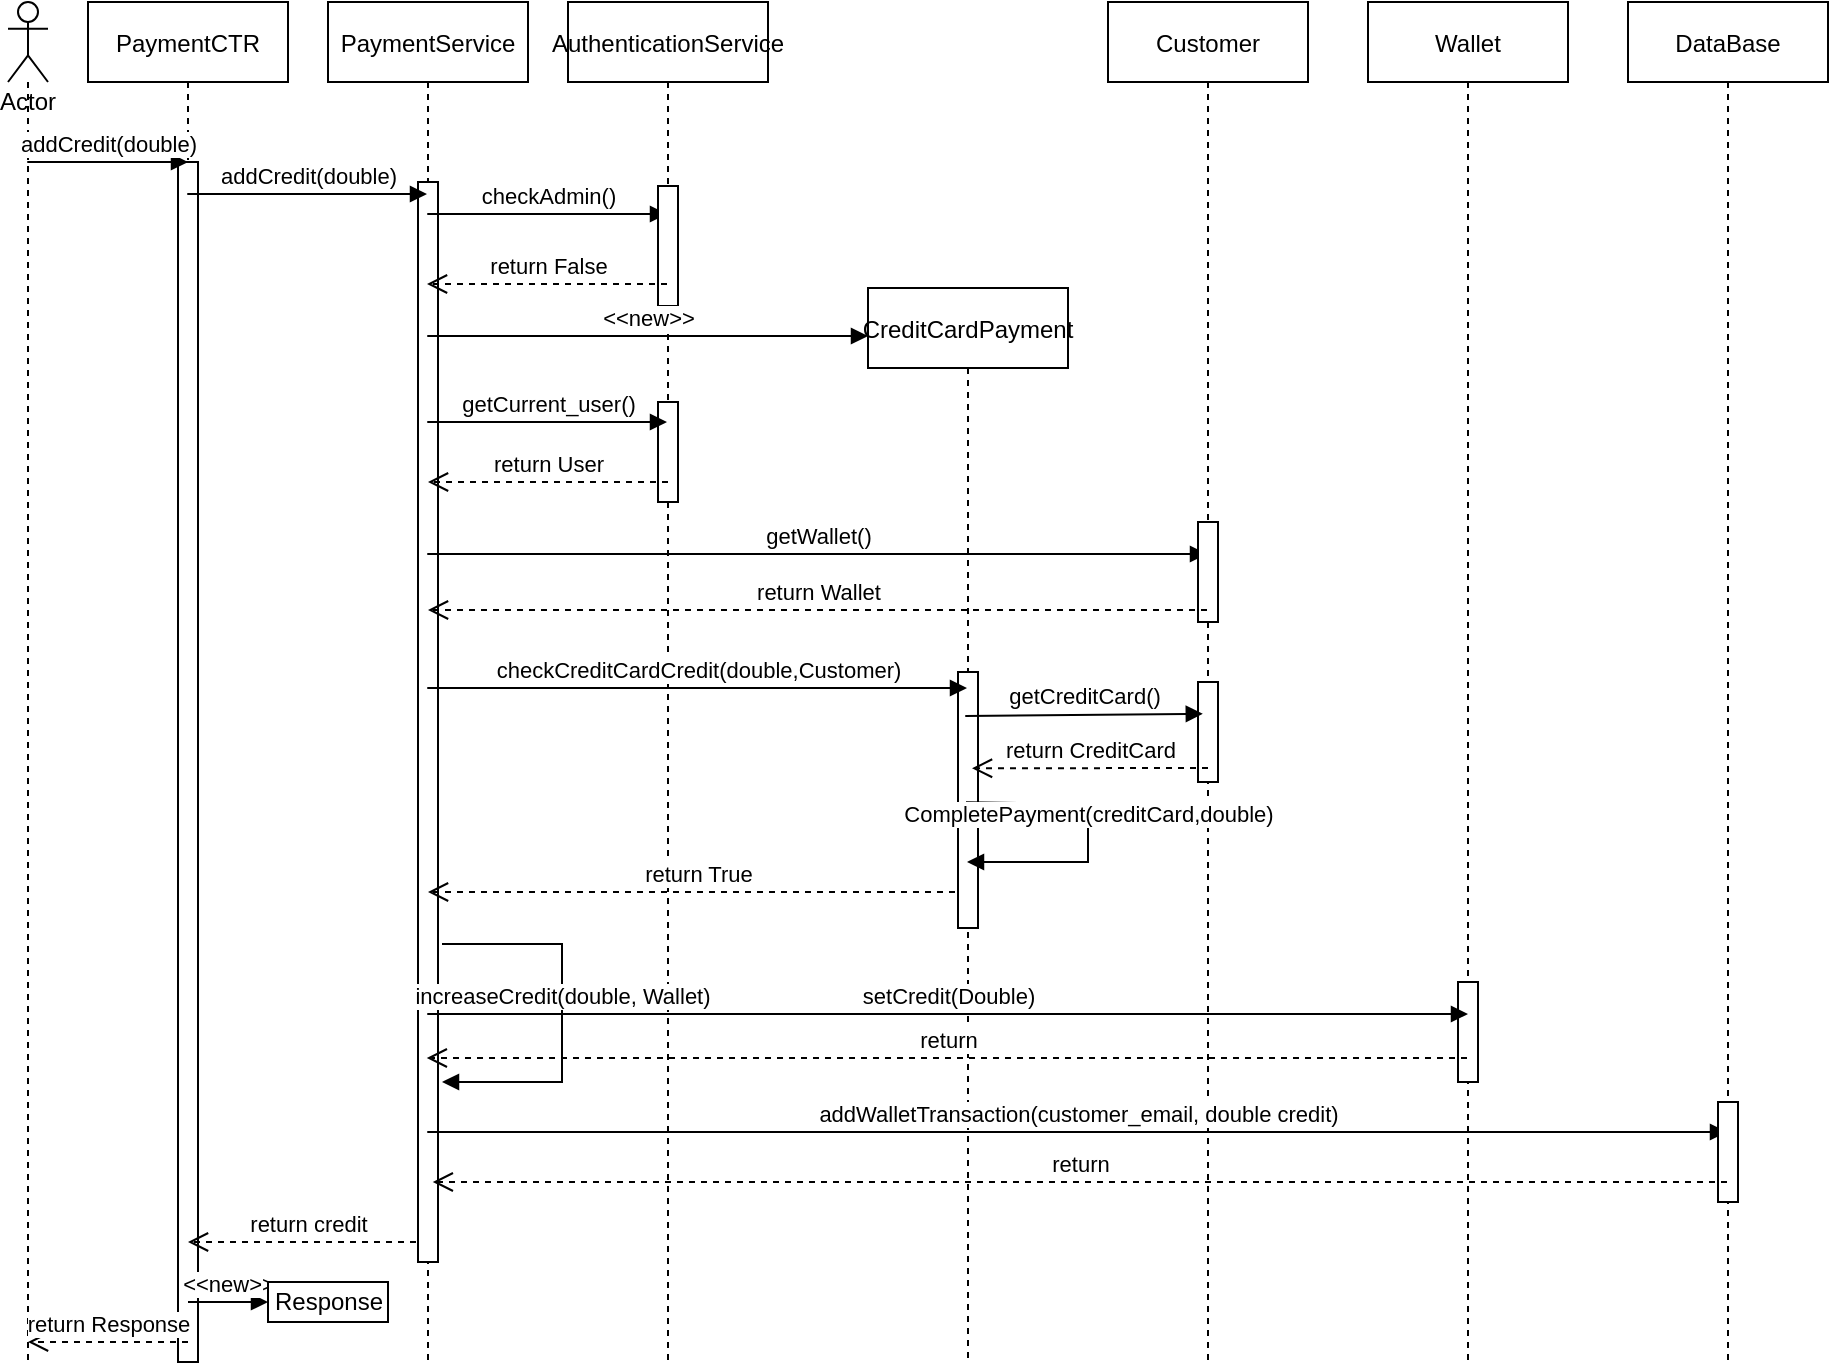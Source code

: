 <mxfile version="20.6.2" type="device"><diagram id="kgpKYQtTHZ0yAKxKKP6v" name="Page-1"><mxGraphModel dx="1096" dy="1222" grid="1" gridSize="10" guides="1" tooltips="1" connect="1" arrows="1" fold="1" page="1" pageScale="1" pageWidth="850" pageHeight="1100" math="0" shadow="0"><root><mxCell id="0"/><mxCell id="1" parent="0"/><mxCell id="3nuBFxr9cyL0pnOWT2aG-5" value="PaymentCTR" style="shape=umlLifeline;perimeter=lifelinePerimeter;container=1;collapsible=0;recursiveResize=0;rounded=0;shadow=0;strokeWidth=1;" parent="1" vertex="1"><mxGeometry x="70" y="80" width="100" height="680" as="geometry"/></mxCell><mxCell id="MvURda6N8E0hxzCF8oAF-39" value="" style="html=1;points=[];perimeter=orthogonalPerimeter;" vertex="1" parent="3nuBFxr9cyL0pnOWT2aG-5"><mxGeometry x="45" y="80" width="10" height="600" as="geometry"/></mxCell><mxCell id="7N9brSqUSSsWN5RgpCvU-1" value="Actor" style="shape=umlLifeline;participant=umlActor;perimeter=lifelinePerimeter;whiteSpace=wrap;html=1;container=1;collapsible=0;recursiveResize=0;verticalAlign=top;spacingTop=36;outlineConnect=0;" parent="1" vertex="1"><mxGeometry x="30" y="80" width="20" height="680" as="geometry"/></mxCell><mxCell id="7N9brSqUSSsWN5RgpCvU-2" value="addCredit(double)" style="html=1;verticalAlign=bottom;endArrow=block;rounded=0;" parent="1" edge="1"><mxGeometry width="80" relative="1" as="geometry"><mxPoint x="39.63" y="160" as="sourcePoint"/><mxPoint x="120" y="160" as="targetPoint"/></mxGeometry></mxCell><mxCell id="MvURda6N8E0hxzCF8oAF-1" value="PaymentService" style="shape=umlLifeline;perimeter=lifelinePerimeter;container=1;collapsible=0;recursiveResize=0;rounded=0;shadow=0;strokeWidth=1;" vertex="1" parent="1"><mxGeometry x="190" y="80" width="100" height="680" as="geometry"/></mxCell><mxCell id="MvURda6N8E0hxzCF8oAF-32" value="return credit" style="html=1;verticalAlign=bottom;endArrow=open;dashed=1;endSize=8;rounded=0;" edge="1" parent="MvURda6N8E0hxzCF8oAF-1"><mxGeometry relative="1" as="geometry"><mxPoint x="50" y="620" as="sourcePoint"/><mxPoint x="-70" y="620" as="targetPoint"/></mxGeometry></mxCell><mxCell id="MvURda6N8E0hxzCF8oAF-40" value="" style="html=1;points=[];perimeter=orthogonalPerimeter;" vertex="1" parent="MvURda6N8E0hxzCF8oAF-1"><mxGeometry x="45" y="90" width="10" height="540" as="geometry"/></mxCell><mxCell id="MvURda6N8E0hxzCF8oAF-2" value="addCredit(double)" style="html=1;verticalAlign=bottom;endArrow=block;rounded=0;" edge="1" parent="1" target="MvURda6N8E0hxzCF8oAF-1"><mxGeometry width="80" relative="1" as="geometry"><mxPoint x="119.63" y="176" as="sourcePoint"/><mxPoint x="200" y="176" as="targetPoint"/></mxGeometry></mxCell><mxCell id="MvURda6N8E0hxzCF8oAF-3" value="checkAdmin()" style="html=1;verticalAlign=bottom;endArrow=block;rounded=0;" edge="1" parent="1"><mxGeometry width="80" relative="1" as="geometry"><mxPoint x="239.63" y="186" as="sourcePoint"/><mxPoint x="359.5" y="186" as="targetPoint"/></mxGeometry></mxCell><mxCell id="MvURda6N8E0hxzCF8oAF-5" value="AuthenticationService" style="shape=umlLifeline;perimeter=lifelinePerimeter;container=1;collapsible=0;recursiveResize=0;rounded=0;shadow=0;strokeWidth=1;" vertex="1" parent="1"><mxGeometry x="310" y="80" width="100" height="680" as="geometry"/></mxCell><mxCell id="MvURda6N8E0hxzCF8oAF-41" value="" style="html=1;points=[];perimeter=orthogonalPerimeter;" vertex="1" parent="MvURda6N8E0hxzCF8oAF-5"><mxGeometry x="45" y="92" width="10" height="60" as="geometry"/></mxCell><mxCell id="MvURda6N8E0hxzCF8oAF-42" value="" style="html=1;points=[];perimeter=orthogonalPerimeter;" vertex="1" parent="MvURda6N8E0hxzCF8oAF-5"><mxGeometry x="45" y="200" width="10" height="50" as="geometry"/></mxCell><mxCell id="MvURda6N8E0hxzCF8oAF-9" value="return False" style="html=1;verticalAlign=bottom;endArrow=open;dashed=1;endSize=8;rounded=0;" edge="1" parent="1"><mxGeometry relative="1" as="geometry"><mxPoint x="359.5" y="221" as="sourcePoint"/><mxPoint x="239.5" y="221" as="targetPoint"/></mxGeometry></mxCell><mxCell id="MvURda6N8E0hxzCF8oAF-10" value="&amp;lt;&amp;lt;new&amp;gt;&amp;gt;" style="html=1;verticalAlign=bottom;endArrow=block;rounded=0;" edge="1" parent="1"><mxGeometry width="80" relative="1" as="geometry"><mxPoint x="239.63" y="247" as="sourcePoint"/><mxPoint x="460" y="247" as="targetPoint"/></mxGeometry></mxCell><mxCell id="MvURda6N8E0hxzCF8oAF-11" value="CreditCardPayment" style="shape=umlLifeline;perimeter=lifelinePerimeter;container=1;collapsible=0;recursiveResize=0;rounded=0;shadow=0;strokeWidth=1;" vertex="1" parent="1"><mxGeometry x="460" y="223" width="100" height="537" as="geometry"/></mxCell><mxCell id="MvURda6N8E0hxzCF8oAF-24" value="return True" style="html=1;verticalAlign=bottom;endArrow=open;dashed=1;endSize=8;rounded=0;" edge="1" parent="MvURda6N8E0hxzCF8oAF-11" target="MvURda6N8E0hxzCF8oAF-1"><mxGeometry relative="1" as="geometry"><mxPoint x="49.5" y="302.0" as="sourcePoint"/><mxPoint x="-100" y="302" as="targetPoint"/></mxGeometry></mxCell><mxCell id="MvURda6N8E0hxzCF8oAF-47" value="" style="html=1;points=[];perimeter=orthogonalPerimeter;" vertex="1" parent="MvURda6N8E0hxzCF8oAF-11"><mxGeometry x="45" y="192" width="10" height="128" as="geometry"/></mxCell><mxCell id="MvURda6N8E0hxzCF8oAF-12" value="getCurrent_user()" style="html=1;verticalAlign=bottom;endArrow=block;rounded=0;" edge="1" parent="1" target="MvURda6N8E0hxzCF8oAF-5"><mxGeometry width="80" relative="1" as="geometry"><mxPoint x="239.63" y="290" as="sourcePoint"/><mxPoint x="640" y="290" as="targetPoint"/></mxGeometry></mxCell><mxCell id="MvURda6N8E0hxzCF8oAF-14" value="return User" style="html=1;verticalAlign=bottom;endArrow=open;dashed=1;endSize=8;rounded=0;" edge="1" parent="1"><mxGeometry relative="1" as="geometry"><mxPoint x="360" y="320" as="sourcePoint"/><mxPoint x="240" y="320" as="targetPoint"/></mxGeometry></mxCell><mxCell id="MvURda6N8E0hxzCF8oAF-15" value="getWallet()" style="html=1;verticalAlign=bottom;endArrow=block;rounded=0;" edge="1" parent="1" target="MvURda6N8E0hxzCF8oAF-16"><mxGeometry width="80" relative="1" as="geometry"><mxPoint x="239.63" y="356" as="sourcePoint"/><mxPoint x="760" y="360" as="targetPoint"/></mxGeometry></mxCell><mxCell id="MvURda6N8E0hxzCF8oAF-16" value="Customer" style="shape=umlLifeline;perimeter=lifelinePerimeter;container=1;collapsible=0;recursiveResize=0;rounded=0;shadow=0;strokeWidth=1;" vertex="1" parent="1"><mxGeometry x="580" y="80" width="100" height="680" as="geometry"/></mxCell><mxCell id="MvURda6N8E0hxzCF8oAF-43" value="" style="html=1;points=[];perimeter=orthogonalPerimeter;" vertex="1" parent="MvURda6N8E0hxzCF8oAF-16"><mxGeometry x="45" y="260" width="10" height="50" as="geometry"/></mxCell><mxCell id="MvURda6N8E0hxzCF8oAF-44" value="" style="html=1;points=[];perimeter=orthogonalPerimeter;" vertex="1" parent="MvURda6N8E0hxzCF8oAF-16"><mxGeometry x="45" y="340" width="10" height="50" as="geometry"/></mxCell><mxCell id="MvURda6N8E0hxzCF8oAF-17" value="return Wallet" style="html=1;verticalAlign=bottom;endArrow=open;dashed=1;endSize=8;rounded=0;" edge="1" parent="1" source="MvURda6N8E0hxzCF8oAF-16"><mxGeometry relative="1" as="geometry"><mxPoint x="639.5" y="384" as="sourcePoint"/><mxPoint x="240" y="384" as="targetPoint"/></mxGeometry></mxCell><mxCell id="MvURda6N8E0hxzCF8oAF-18" value="checkCreditCardCredit(double,Customer)" style="html=1;verticalAlign=bottom;endArrow=block;rounded=0;" edge="1" parent="1" target="MvURda6N8E0hxzCF8oAF-11"><mxGeometry width="80" relative="1" as="geometry"><mxPoint x="239.63" y="423" as="sourcePoint"/><mxPoint x="460" y="423" as="targetPoint"/></mxGeometry></mxCell><mxCell id="MvURda6N8E0hxzCF8oAF-19" value="return CreditCard" style="html=1;verticalAlign=bottom;endArrow=open;dashed=1;endSize=8;rounded=0;entryX=0.52;entryY=0.726;entryDx=0;entryDy=0;entryPerimeter=0;" edge="1" parent="1"><mxGeometry relative="1" as="geometry"><mxPoint x="630" y="463" as="sourcePoint"/><mxPoint x="512" y="463.142" as="targetPoint"/></mxGeometry></mxCell><mxCell id="MvURda6N8E0hxzCF8oAF-20" value="getCreditCard()" style="html=1;verticalAlign=bottom;endArrow=block;rounded=0;entryX=0.474;entryY=0.845;entryDx=0;entryDy=0;entryPerimeter=0;" edge="1" parent="1"><mxGeometry width="80" relative="1" as="geometry"><mxPoint x="508.63" y="437" as="sourcePoint"/><mxPoint x="627.4" y="435.9" as="targetPoint"/></mxGeometry></mxCell><mxCell id="MvURda6N8E0hxzCF8oAF-23" value="CompletePayment(creditCard,double)" style="html=1;verticalAlign=bottom;endArrow=block;rounded=0;exitX=0.49;exitY=0.808;exitDx=0;exitDy=0;exitPerimeter=0;" edge="1" parent="1"><mxGeometry width="80" relative="1" as="geometry"><mxPoint x="509" y="480.136" as="sourcePoint"/><mxPoint x="509.5" y="510" as="targetPoint"/><Array as="points"><mxPoint x="570" y="481"/><mxPoint x="570" y="510"/></Array></mxGeometry></mxCell><mxCell id="MvURda6N8E0hxzCF8oAF-25" value="increaseCredit(double, Wallet)" style="html=1;verticalAlign=bottom;endArrow=block;rounded=0;" edge="1" parent="1"><mxGeometry width="80" relative="1" as="geometry"><mxPoint x="247" y="551" as="sourcePoint"/><mxPoint x="247" y="620" as="targetPoint"/><Array as="points"><mxPoint x="307" y="551"/><mxPoint x="307" y="620"/></Array></mxGeometry></mxCell><mxCell id="MvURda6N8E0hxzCF8oAF-26" value="Wallet" style="shape=umlLifeline;perimeter=lifelinePerimeter;container=1;collapsible=0;recursiveResize=0;rounded=0;shadow=0;strokeWidth=1;" vertex="1" parent="1"><mxGeometry x="710" y="80" width="100" height="680" as="geometry"/></mxCell><mxCell id="MvURda6N8E0hxzCF8oAF-45" value="" style="html=1;points=[];perimeter=orthogonalPerimeter;" vertex="1" parent="MvURda6N8E0hxzCF8oAF-26"><mxGeometry x="45" y="490" width="10" height="50" as="geometry"/></mxCell><mxCell id="MvURda6N8E0hxzCF8oAF-27" value="setCredit(Double)" style="html=1;verticalAlign=bottom;endArrow=block;rounded=0;" edge="1" parent="1"><mxGeometry width="80" relative="1" as="geometry"><mxPoint x="239.63" y="586" as="sourcePoint"/><mxPoint x="760" y="586" as="targetPoint"/></mxGeometry></mxCell><mxCell id="MvURda6N8E0hxzCF8oAF-28" value="return" style="html=1;verticalAlign=bottom;endArrow=open;dashed=1;endSize=8;rounded=0;" edge="1" parent="1"><mxGeometry relative="1" as="geometry"><mxPoint x="759.5" y="608.0" as="sourcePoint"/><mxPoint x="239.389" y="608.0" as="targetPoint"/></mxGeometry></mxCell><mxCell id="MvURda6N8E0hxzCF8oAF-29" value="addWalletTransaction(customer_email, double credit)" style="html=1;verticalAlign=bottom;endArrow=block;rounded=0;" edge="1" parent="1"><mxGeometry width="80" relative="1" as="geometry"><mxPoint x="239.63" y="645" as="sourcePoint"/><mxPoint x="889.5" y="645" as="targetPoint"/></mxGeometry></mxCell><mxCell id="MvURda6N8E0hxzCF8oAF-30" value="DataBase" style="shape=umlLifeline;perimeter=lifelinePerimeter;container=1;collapsible=0;recursiveResize=0;rounded=0;shadow=0;strokeWidth=1;" vertex="1" parent="1"><mxGeometry x="840" y="80" width="100" height="680" as="geometry"/></mxCell><mxCell id="MvURda6N8E0hxzCF8oAF-46" value="" style="html=1;points=[];perimeter=orthogonalPerimeter;" vertex="1" parent="MvURda6N8E0hxzCF8oAF-30"><mxGeometry x="45" y="550" width="10" height="50" as="geometry"/></mxCell><mxCell id="MvURda6N8E0hxzCF8oAF-31" value="return" style="html=1;verticalAlign=bottom;endArrow=open;dashed=1;endSize=8;rounded=0;" edge="1" parent="1"><mxGeometry relative="1" as="geometry"><mxPoint x="889.5" y="670.0" as="sourcePoint"/><mxPoint x="242.389" y="670.0" as="targetPoint"/></mxGeometry></mxCell><mxCell id="MvURda6N8E0hxzCF8oAF-36" value="&amp;lt;&amp;lt;new&amp;gt;&amp;gt;" style="html=1;verticalAlign=bottom;endArrow=block;rounded=0;" edge="1" parent="1" source="3nuBFxr9cyL0pnOWT2aG-5"><mxGeometry width="80" relative="1" as="geometry"><mxPoint x="69.63" y="717" as="sourcePoint"/><mxPoint x="160" y="730" as="targetPoint"/></mxGeometry></mxCell><mxCell id="MvURda6N8E0hxzCF8oAF-37" value="Response" style="html=1;" vertex="1" parent="1"><mxGeometry x="160" y="720" width="60" height="20" as="geometry"/></mxCell><mxCell id="MvURda6N8E0hxzCF8oAF-38" value="return Response" style="html=1;verticalAlign=bottom;endArrow=open;dashed=1;endSize=8;rounded=0;" edge="1" parent="1"><mxGeometry relative="1" as="geometry"><mxPoint x="120" y="750" as="sourcePoint"/><mxPoint x="40" y="750" as="targetPoint"/></mxGeometry></mxCell></root></mxGraphModel></diagram></mxfile>